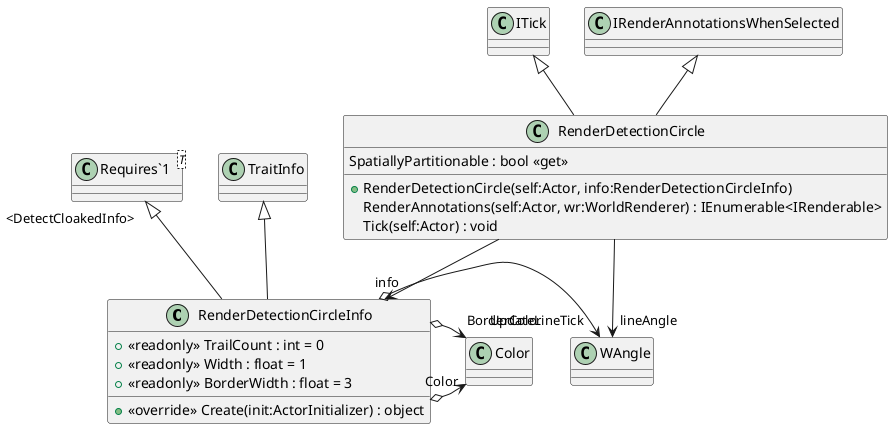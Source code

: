 @startuml
class RenderDetectionCircleInfo {
    + <<readonly>> TrailCount : int = 0
    + <<readonly>> Width : float = 1
    + <<readonly>> BorderWidth : float = 3
    + <<override>> Create(init:ActorInitializer) : object
}
class RenderDetectionCircle {
    + RenderDetectionCircle(self:Actor, info:RenderDetectionCircleInfo)
    RenderAnnotations(self:Actor, wr:WorldRenderer) : IEnumerable<IRenderable>
    SpatiallyPartitionable : bool <<get>>
    Tick(self:Actor) : void
}
class "Requires`1"<T> {
}
TraitInfo <|-- RenderDetectionCircleInfo
"Requires`1" "<DetectCloakedInfo>" <|-- RenderDetectionCircleInfo
RenderDetectionCircleInfo o-> "UpdateLineTick" WAngle
RenderDetectionCircleInfo o-> "Color" Color
RenderDetectionCircleInfo o-> "BorderColor" Color
ITick <|-- RenderDetectionCircle
IRenderAnnotationsWhenSelected <|-- RenderDetectionCircle
RenderDetectionCircle --> "info" RenderDetectionCircleInfo
RenderDetectionCircle --> "lineAngle" WAngle
@enduml
